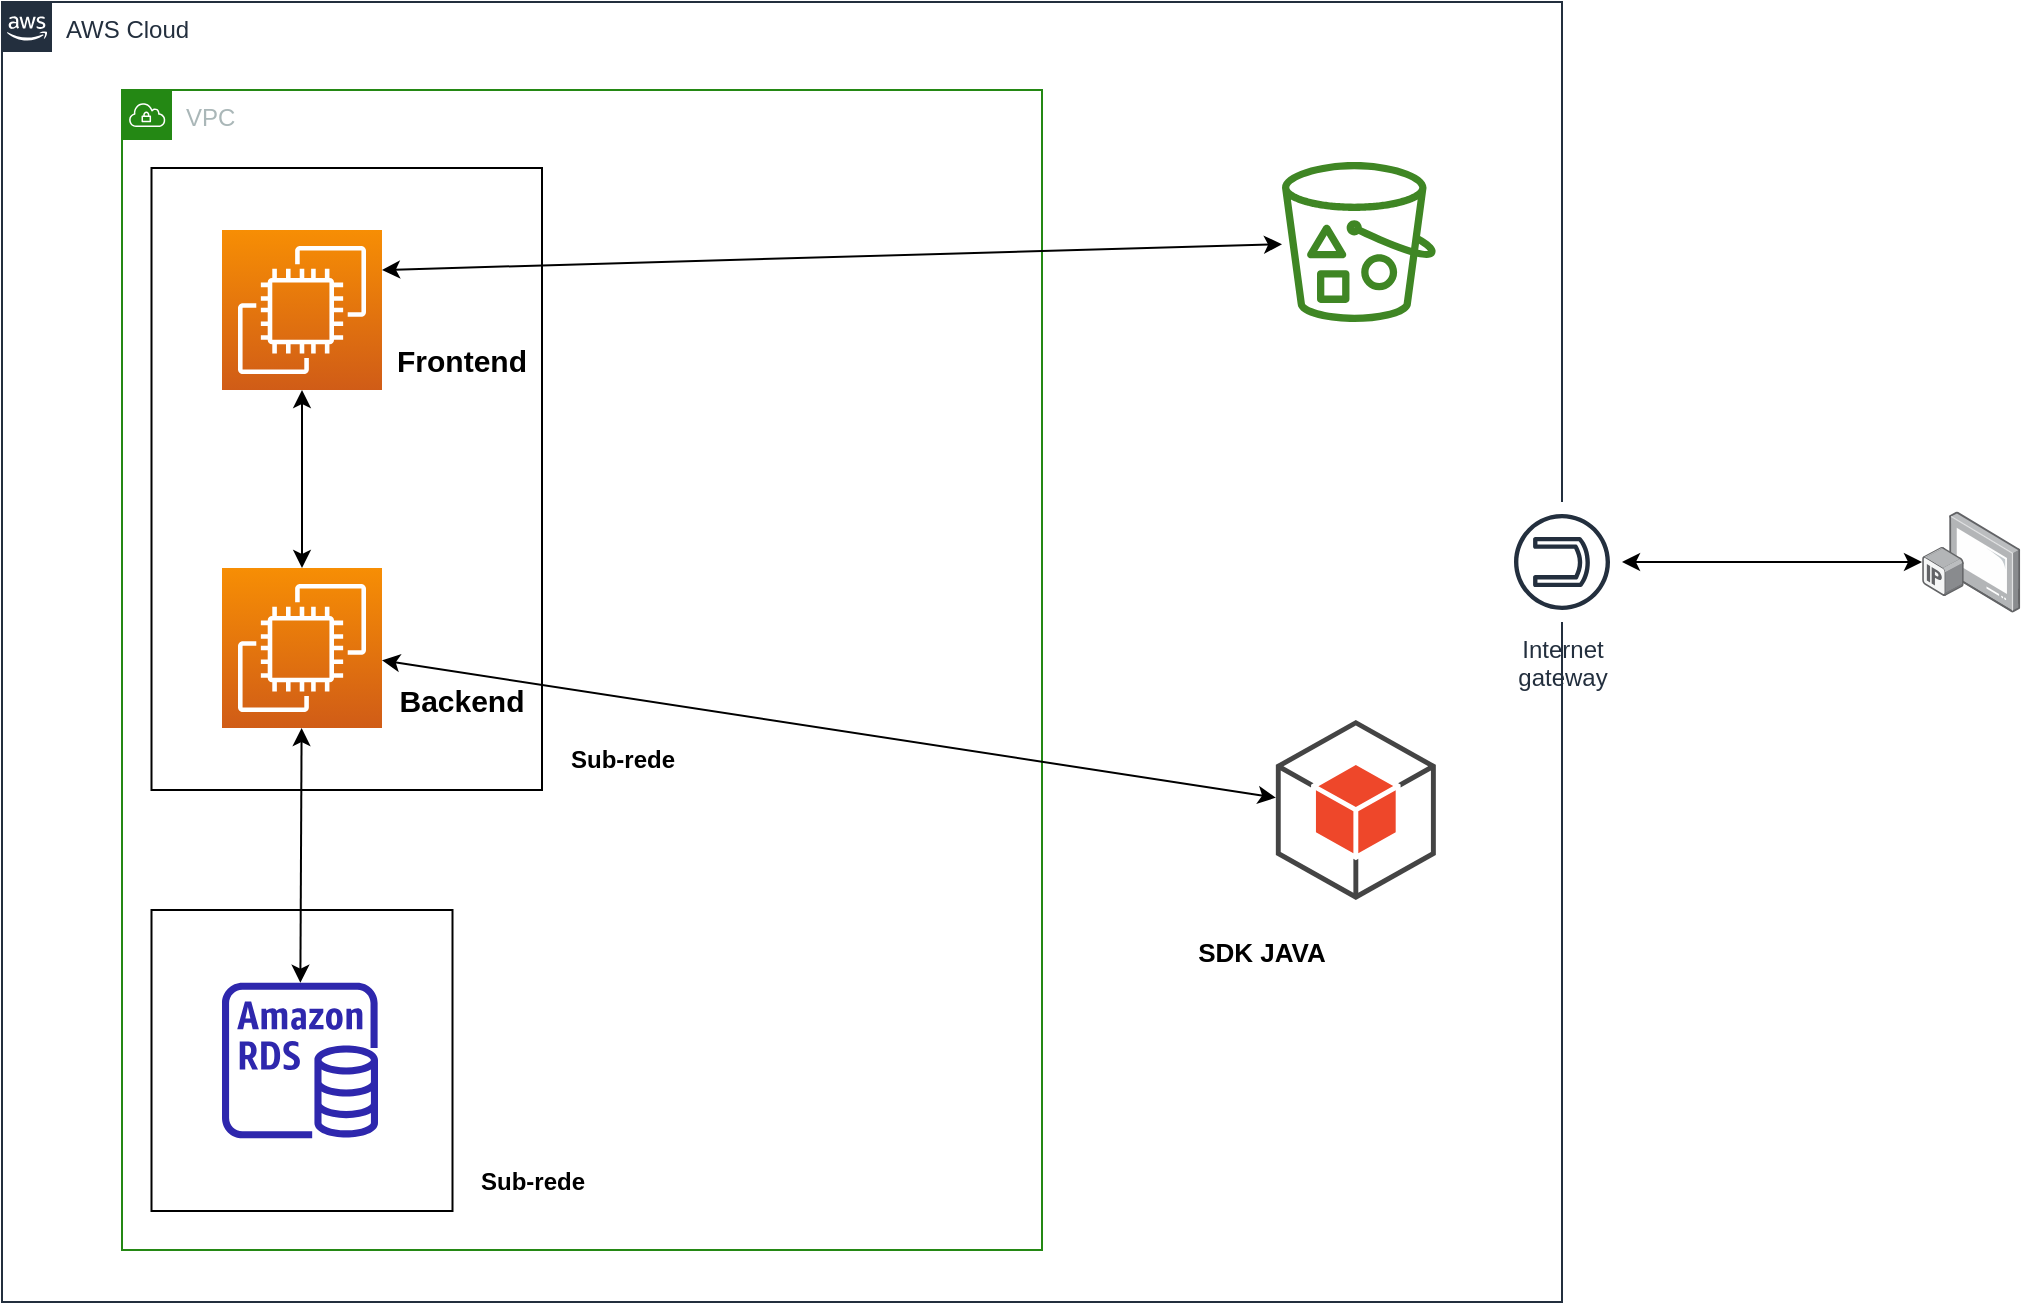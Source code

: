 <mxfile version="21.1.2" type="device">
  <diagram id="Ht1M8jgEwFfnCIfOTk4-" name="Page-1">
    <mxGraphModel dx="1434" dy="823" grid="1" gridSize="10" guides="1" tooltips="1" connect="1" arrows="1" fold="1" page="1" pageScale="1" pageWidth="1169" pageHeight="827" math="0" shadow="0">
      <root>
        <mxCell id="0" />
        <mxCell id="1" parent="0" />
        <mxCell id="Krwih4lJz7rkfIzwkfhB-37" value="" style="group" vertex="1" connectable="0" parent="1">
          <mxGeometry x="80" y="80" width="1009.2" height="650" as="geometry" />
        </mxCell>
        <mxCell id="UEzPUAAOIrF-is8g5C7q-74" value="AWS Cloud" style="points=[[0,0],[0.25,0],[0.5,0],[0.75,0],[1,0],[1,0.25],[1,0.5],[1,0.75],[1,1],[0.75,1],[0.5,1],[0.25,1],[0,1],[0,0.75],[0,0.5],[0,0.25]];outlineConnect=0;gradientColor=none;html=1;whiteSpace=wrap;fontSize=12;fontStyle=0;shape=mxgraph.aws4.group;grIcon=mxgraph.aws4.group_aws_cloud_alt;strokeColor=#232F3E;fillColor=none;verticalAlign=top;align=left;spacingLeft=30;fontColor=#232F3E;dashed=0;labelBackgroundColor=#ffffff;container=1;pointerEvents=0;collapsible=0;recursiveResize=0;" parent="Krwih4lJz7rkfIzwkfhB-37" vertex="1">
          <mxGeometry width="780" height="650" as="geometry" />
        </mxCell>
        <mxCell id="Krwih4lJz7rkfIzwkfhB-2" value="" style="sketch=0;outlineConnect=0;fontColor=#232F3E;gradientColor=none;fillColor=#3F8624;strokeColor=none;dashed=0;verticalLabelPosition=bottom;verticalAlign=top;align=center;html=1;fontSize=12;fontStyle=0;aspect=fixed;pointerEvents=1;shape=mxgraph.aws4.bucket_with_objects;" vertex="1" parent="UEzPUAAOIrF-is8g5C7q-74">
          <mxGeometry x="640" y="80" width="76.92" height="80" as="geometry" />
        </mxCell>
        <mxCell id="Krwih4lJz7rkfIzwkfhB-5" value="VPC" style="points=[[0,0],[0.25,0],[0.5,0],[0.75,0],[1,0],[1,0.25],[1,0.5],[1,0.75],[1,1],[0.75,1],[0.5,1],[0.25,1],[0,1],[0,0.75],[0,0.5],[0,0.25]];outlineConnect=0;gradientColor=none;html=1;whiteSpace=wrap;fontSize=12;fontStyle=0;container=1;pointerEvents=0;collapsible=0;recursiveResize=0;shape=mxgraph.aws4.group;grIcon=mxgraph.aws4.group_vpc;strokeColor=#248814;fillColor=none;verticalAlign=top;align=left;spacingLeft=30;fontColor=#AAB7B8;dashed=0;" vertex="1" parent="UEzPUAAOIrF-is8g5C7q-74">
          <mxGeometry x="60" y="44" width="460" height="580" as="geometry" />
        </mxCell>
        <mxCell id="Krwih4lJz7rkfIzwkfhB-17" value="" style="whiteSpace=wrap;html=1;aspect=fixed;fillColor=none;" vertex="1" parent="Krwih4lJz7rkfIzwkfhB-5">
          <mxGeometry x="14.75" y="410" width="150.5" height="150.5" as="geometry" />
        </mxCell>
        <mxCell id="Krwih4lJz7rkfIzwkfhB-11" value="" style="rounded=0;whiteSpace=wrap;html=1;fillColor=none;direction=south;" vertex="1" parent="Krwih4lJz7rkfIzwkfhB-5">
          <mxGeometry x="14.75" y="39" width="195.25" height="311" as="geometry" />
        </mxCell>
        <mxCell id="Krwih4lJz7rkfIzwkfhB-1" value="" style="sketch=0;outlineConnect=0;fontColor=#232F3E;gradientColor=none;fillColor=#2E27AD;strokeColor=none;dashed=0;verticalLabelPosition=bottom;verticalAlign=top;align=center;html=1;fontSize=12;fontStyle=0;aspect=fixed;pointerEvents=1;shape=mxgraph.aws4.rds_instance;" vertex="1" parent="Krwih4lJz7rkfIzwkfhB-5">
          <mxGeometry x="50" y="446.25" width="78" height="78" as="geometry" />
        </mxCell>
        <mxCell id="Krwih4lJz7rkfIzwkfhB-16" value="" style="endArrow=classic;startArrow=classic;html=1;rounded=0;" edge="1" parent="Krwih4lJz7rkfIzwkfhB-5" source="Krwih4lJz7rkfIzwkfhB-3" target="Krwih4lJz7rkfIzwkfhB-4">
          <mxGeometry width="50" height="50" relative="1" as="geometry">
            <mxPoint x="500" y="20" as="sourcePoint" />
            <mxPoint x="550" y="-30" as="targetPoint" />
          </mxGeometry>
        </mxCell>
        <mxCell id="Krwih4lJz7rkfIzwkfhB-14" value="" style="group" vertex="1" connectable="0" parent="Krwih4lJz7rkfIzwkfhB-5">
          <mxGeometry x="50" y="239" width="80" height="110" as="geometry" />
        </mxCell>
        <mxCell id="Krwih4lJz7rkfIzwkfhB-4" value="" style="sketch=0;points=[[0,0,0],[0.25,0,0],[0.5,0,0],[0.75,0,0],[1,0,0],[0,1,0],[0.25,1,0],[0.5,1,0],[0.75,1,0],[1,1,0],[0,0.25,0],[0,0.5,0],[0,0.75,0],[1,0.25,0],[1,0.5,0],[1,0.75,0]];outlineConnect=0;fontColor=#232F3E;gradientColor=#F78E04;gradientDirection=north;fillColor=#D05C17;strokeColor=#ffffff;dashed=0;verticalLabelPosition=bottom;verticalAlign=top;align=center;html=1;fontSize=12;fontStyle=0;aspect=fixed;shape=mxgraph.aws4.resourceIcon;resIcon=mxgraph.aws4.ec2;" vertex="1" parent="Krwih4lJz7rkfIzwkfhB-14">
          <mxGeometry width="80" height="80" as="geometry" />
        </mxCell>
        <mxCell id="Krwih4lJz7rkfIzwkfhB-12" value="Sub-rede" style="text;html=1;align=center;verticalAlign=middle;resizable=0;points=[];autosize=1;strokeColor=none;fillColor=none;fontStyle=1" vertex="1" parent="Krwih4lJz7rkfIzwkfhB-5">
          <mxGeometry x="210" y="320" width="80" height="30" as="geometry" />
        </mxCell>
        <mxCell id="Krwih4lJz7rkfIzwkfhB-25" value="Sub-rede" style="text;html=1;align=center;verticalAlign=middle;resizable=0;points=[];autosize=1;strokeColor=none;fillColor=none;fontStyle=1" vertex="1" parent="Krwih4lJz7rkfIzwkfhB-5">
          <mxGeometry x="165.25" y="530.5" width="80" height="30" as="geometry" />
        </mxCell>
        <mxCell id="Krwih4lJz7rkfIzwkfhB-28" value="" style="endArrow=classic;startArrow=classic;html=1;rounded=0;" edge="1" parent="Krwih4lJz7rkfIzwkfhB-5" source="Krwih4lJz7rkfIzwkfhB-1" target="Krwih4lJz7rkfIzwkfhB-4">
          <mxGeometry width="50" height="50" relative="1" as="geometry">
            <mxPoint x="480" y="320" as="sourcePoint" />
            <mxPoint x="95" y="360" as="targetPoint" />
          </mxGeometry>
        </mxCell>
        <mxCell id="Krwih4lJz7rkfIzwkfhB-7" value="&lt;b&gt;&lt;font style=&quot;font-size: 15px;&quot;&gt;Backend&lt;/font&gt;&lt;/b&gt;" style="text;html=1;strokeColor=none;fillColor=none;align=center;verticalAlign=middle;whiteSpace=wrap;rounded=0;" vertex="1" parent="Krwih4lJz7rkfIzwkfhB-5">
          <mxGeometry x="140" y="290" width="60" height="30" as="geometry" />
        </mxCell>
        <mxCell id="Krwih4lJz7rkfIzwkfhB-3" value="" style="sketch=0;points=[[0,0,0],[0.25,0,0],[0.5,0,0],[0.75,0,0],[1,0,0],[0,1,0],[0.25,1,0],[0.5,1,0],[0.75,1,0],[1,1,0],[0,0.25,0],[0,0.5,0],[0,0.75,0],[1,0.25,0],[1,0.5,0],[1,0.75,0]];outlineConnect=0;fontColor=#232F3E;gradientColor=#F78E04;gradientDirection=north;fillColor=#D05C17;strokeColor=#ffffff;dashed=0;verticalLabelPosition=bottom;verticalAlign=top;align=center;html=1;fontSize=12;fontStyle=0;aspect=fixed;shape=mxgraph.aws4.resourceIcon;resIcon=mxgraph.aws4.ec2;" vertex="1" parent="Krwih4lJz7rkfIzwkfhB-5">
          <mxGeometry x="50" y="70" width="80" height="80" as="geometry" />
        </mxCell>
        <mxCell id="Krwih4lJz7rkfIzwkfhB-8" value="&lt;b&gt;&lt;font style=&quot;font-size: 15px;&quot;&gt;Frontend&lt;/font&gt;&lt;/b&gt;" style="text;html=1;strokeColor=none;fillColor=none;align=center;verticalAlign=middle;whiteSpace=wrap;rounded=0;" vertex="1" parent="Krwih4lJz7rkfIzwkfhB-5">
          <mxGeometry x="130" y="120" width="80" height="30" as="geometry" />
        </mxCell>
        <mxCell id="Krwih4lJz7rkfIzwkfhB-19" value="" style="outlineConnect=0;dashed=0;verticalLabelPosition=bottom;verticalAlign=top;align=center;html=1;shape=mxgraph.aws3.android;fillColor=#EE472A;gradientColor=none;" vertex="1" parent="UEzPUAAOIrF-is8g5C7q-74">
          <mxGeometry x="636.92" y="359" width="80" height="90" as="geometry" />
        </mxCell>
        <mxCell id="Krwih4lJz7rkfIzwkfhB-26" value="&lt;b&gt;&lt;font style=&quot;font-size: 13px;&quot;&gt;SDK JAVA&lt;/font&gt;&lt;/b&gt;" style="text;html=1;strokeColor=none;fillColor=none;align=center;verticalAlign=middle;whiteSpace=wrap;rounded=0;" vertex="1" parent="UEzPUAAOIrF-is8g5C7q-74">
          <mxGeometry x="595" y="460" width="70" height="30" as="geometry" />
        </mxCell>
        <mxCell id="Krwih4lJz7rkfIzwkfhB-32" value="" style="endArrow=classic;startArrow=classic;html=1;rounded=0;" edge="1" parent="UEzPUAAOIrF-is8g5C7q-74" source="Krwih4lJz7rkfIzwkfhB-4" target="Krwih4lJz7rkfIzwkfhB-19">
          <mxGeometry width="50" height="50" relative="1" as="geometry">
            <mxPoint x="480" y="360" as="sourcePoint" />
            <mxPoint x="530" y="310" as="targetPoint" />
          </mxGeometry>
        </mxCell>
        <mxCell id="Krwih4lJz7rkfIzwkfhB-38" value="" style="endArrow=classic;startArrow=classic;html=1;rounded=0;exitX=1;exitY=0.25;exitDx=0;exitDy=0;exitPerimeter=0;" edge="1" parent="UEzPUAAOIrF-is8g5C7q-74" source="Krwih4lJz7rkfIzwkfhB-3" target="Krwih4lJz7rkfIzwkfhB-2">
          <mxGeometry width="50" height="50" relative="1" as="geometry">
            <mxPoint x="480" y="360" as="sourcePoint" />
            <mxPoint x="530" y="310" as="targetPoint" />
          </mxGeometry>
        </mxCell>
        <mxCell id="Krwih4lJz7rkfIzwkfhB-34" value="Internet&#xa;gateway" style="sketch=0;outlineConnect=0;fontColor=#232F3E;gradientColor=none;strokeColor=#232F3E;fillColor=#ffffff;dashed=0;verticalLabelPosition=bottom;verticalAlign=top;align=center;html=1;fontSize=12;fontStyle=0;aspect=fixed;shape=mxgraph.aws4.resourceIcon;resIcon=mxgraph.aws4.internet_gateway;direction=south;" vertex="1" parent="Krwih4lJz7rkfIzwkfhB-37">
          <mxGeometry x="750" y="250" width="60" height="60" as="geometry" />
        </mxCell>
        <mxCell id="Krwih4lJz7rkfIzwkfhB-35" value="" style="image;points=[];aspect=fixed;html=1;align=center;shadow=0;dashed=0;image=img/lib/allied_telesis/computer_and_terminals/IP_TV.svg;" vertex="1" parent="Krwih4lJz7rkfIzwkfhB-37">
          <mxGeometry x="960" y="254.8" width="49.2" height="50.4" as="geometry" />
        </mxCell>
        <mxCell id="Krwih4lJz7rkfIzwkfhB-36" value="" style="endArrow=classic;startArrow=classic;html=1;rounded=0;" edge="1" parent="Krwih4lJz7rkfIzwkfhB-37" source="Krwih4lJz7rkfIzwkfhB-34" target="Krwih4lJz7rkfIzwkfhB-35">
          <mxGeometry width="50" height="50" relative="1" as="geometry">
            <mxPoint x="480" y="360" as="sourcePoint" />
            <mxPoint x="530" y="310" as="targetPoint" />
          </mxGeometry>
        </mxCell>
      </root>
    </mxGraphModel>
  </diagram>
</mxfile>
